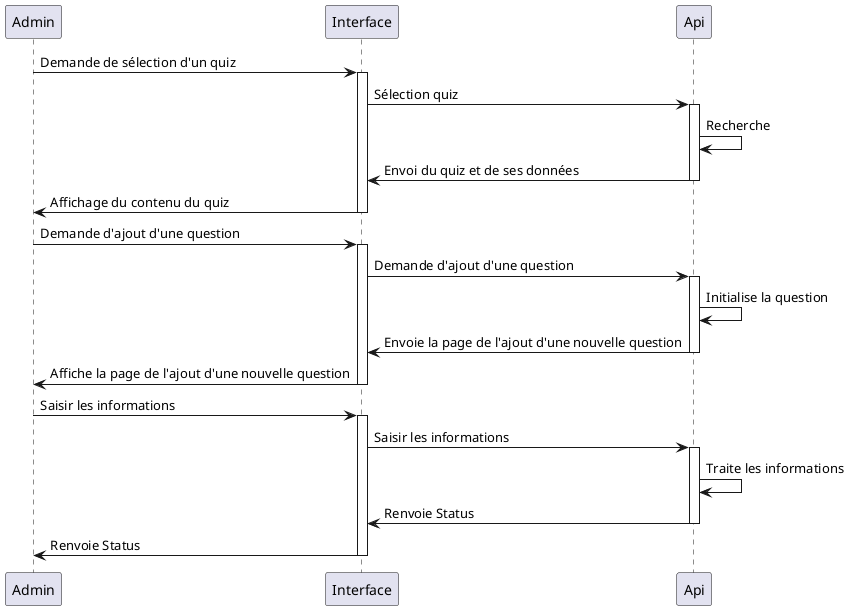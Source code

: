 @startuml Suppression qestion

participant Admin
participant Interface as front
participant Api

Admin -> front: Demande de sélection d'un quiz
activate front

front -> Api: Sélection quiz
activate Api

Api -> Api: Recherche
front <- Api: Envoi du quiz et de ses données
deactivate Api 

Admin <- front: Affichage du contenu du quiz
deactivate front

Admin -> front: Demande d'ajout d'une question
activate front

front -> Api: Demande d'ajout d'une question
activate Api
Api -> Api: Initialise la question


front <- Api: Envoie la page de l'ajout d'une nouvelle question
deactivate Api

Admin <- front: Affiche la page de l'ajout d'une nouvelle question
deactivate front

Admin -> front: Saisir les informations
activate front

front -> Api: Saisir les informations
activate Api

Api -> Api: Traite les informations

front <- Api: Renvoie Status
deactivate Api

Admin <- front: Renvoie Status

deactivate front 


@enduml
